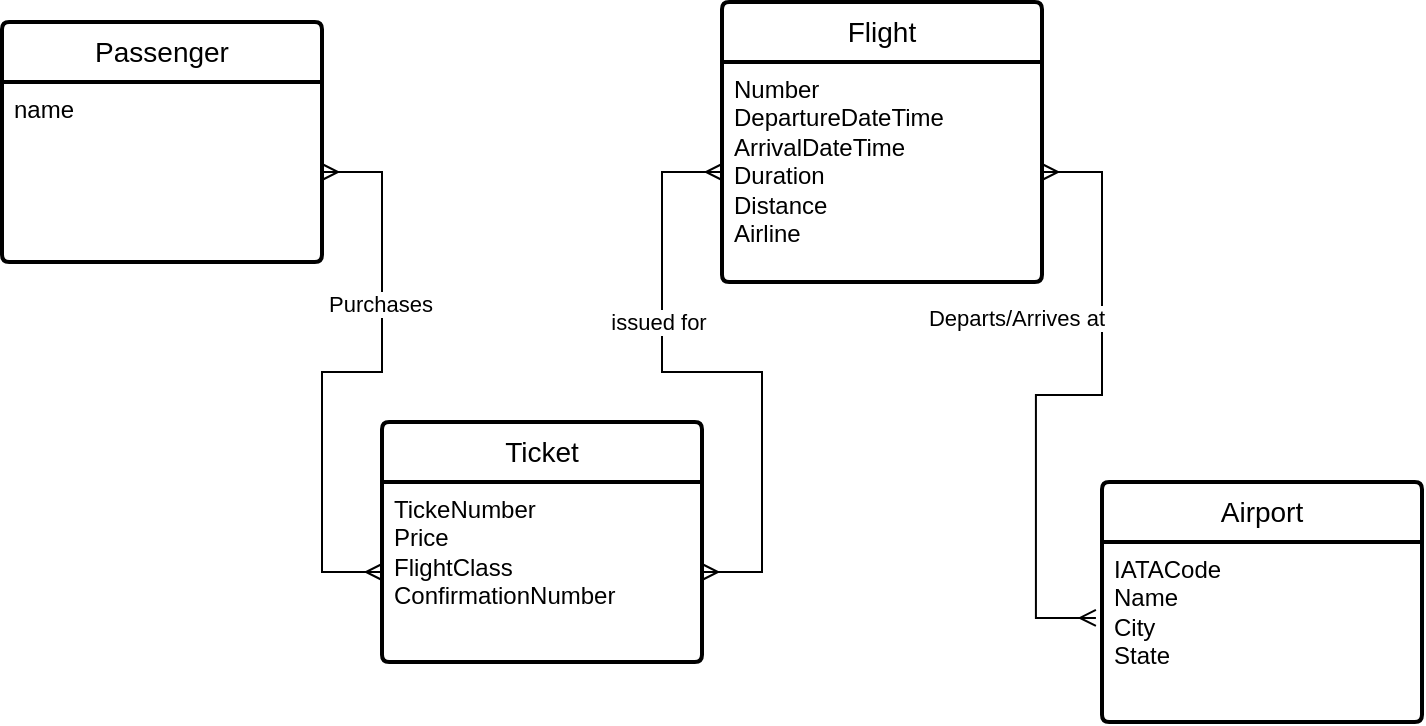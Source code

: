 <mxfile version="21.6.2" type="github">
  <diagram id="R2lEEEUBdFMjLlhIrx00" name="Page-1">
    <mxGraphModel dx="880" dy="478" grid="1" gridSize="10" guides="1" tooltips="1" connect="1" arrows="1" fold="1" page="1" pageScale="1" pageWidth="850" pageHeight="1100" math="0" shadow="0" extFonts="Permanent Marker^https://fonts.googleapis.com/css?family=Permanent+Marker">
      <root>
        <mxCell id="0" />
        <mxCell id="1" parent="0" />
        <mxCell id="YEaXEwViCjbyfSpY4t3R-1" value="Passenger" style="swimlane;childLayout=stackLayout;horizontal=1;startSize=30;horizontalStack=0;rounded=1;fontSize=14;fontStyle=0;strokeWidth=2;resizeParent=0;resizeLast=1;shadow=0;dashed=0;align=center;arcSize=4;whiteSpace=wrap;html=1;" vertex="1" parent="1">
          <mxGeometry x="30" y="40" width="160" height="120" as="geometry" />
        </mxCell>
        <mxCell id="YEaXEwViCjbyfSpY4t3R-2" value="name" style="align=left;strokeColor=none;fillColor=none;spacingLeft=4;fontSize=12;verticalAlign=top;resizable=0;rotatable=0;part=1;html=1;" vertex="1" parent="YEaXEwViCjbyfSpY4t3R-1">
          <mxGeometry y="30" width="160" height="90" as="geometry" />
        </mxCell>
        <mxCell id="YEaXEwViCjbyfSpY4t3R-3" value="Flight" style="swimlane;childLayout=stackLayout;horizontal=1;startSize=30;horizontalStack=0;rounded=1;fontSize=14;fontStyle=0;strokeWidth=2;resizeParent=0;resizeLast=1;shadow=0;dashed=0;align=center;arcSize=4;whiteSpace=wrap;html=1;" vertex="1" parent="1">
          <mxGeometry x="390" y="30" width="160" height="140" as="geometry" />
        </mxCell>
        <mxCell id="YEaXEwViCjbyfSpY4t3R-4" value="Number&lt;br&gt;DepartureDateTime&lt;br&gt;ArrivalDateTime&lt;br&gt;Duration&lt;br&gt;Distance&lt;br&gt;Airline" style="align=left;strokeColor=none;fillColor=none;spacingLeft=4;fontSize=12;verticalAlign=top;resizable=0;rotatable=0;part=1;html=1;" vertex="1" parent="YEaXEwViCjbyfSpY4t3R-3">
          <mxGeometry y="30" width="160" height="110" as="geometry" />
        </mxCell>
        <mxCell id="YEaXEwViCjbyfSpY4t3R-15" value="Airport" style="swimlane;childLayout=stackLayout;horizontal=1;startSize=30;horizontalStack=0;rounded=1;fontSize=14;fontStyle=0;strokeWidth=2;resizeParent=0;resizeLast=1;shadow=0;dashed=0;align=center;arcSize=4;whiteSpace=wrap;html=1;" vertex="1" parent="1">
          <mxGeometry x="580" y="270" width="160" height="120" as="geometry" />
        </mxCell>
        <mxCell id="YEaXEwViCjbyfSpY4t3R-16" value="IATACode&lt;br&gt;Name&lt;br&gt;City&lt;br&gt;State&lt;br&gt;" style="align=left;strokeColor=none;fillColor=none;spacingLeft=4;fontSize=12;verticalAlign=top;resizable=0;rotatable=0;part=1;html=1;" vertex="1" parent="YEaXEwViCjbyfSpY4t3R-15">
          <mxGeometry y="30" width="160" height="90" as="geometry" />
        </mxCell>
        <mxCell id="YEaXEwViCjbyfSpY4t3R-17" value="" style="edgeStyle=entityRelationEdgeStyle;fontSize=12;html=1;endArrow=ERmany;startArrow=ERmany;rounded=0;exitX=-0.019;exitY=0.422;exitDx=0;exitDy=0;exitPerimeter=0;" edge="1" parent="1" source="YEaXEwViCjbyfSpY4t3R-16" target="YEaXEwViCjbyfSpY4t3R-4">
          <mxGeometry width="100" height="100" relative="1" as="geometry">
            <mxPoint x="440" y="280" as="sourcePoint" />
            <mxPoint x="540" y="180" as="targetPoint" />
            <Array as="points">
              <mxPoint x="600" y="240" />
              <mxPoint x="600" y="230" />
            </Array>
          </mxGeometry>
        </mxCell>
        <mxCell id="YEaXEwViCjbyfSpY4t3R-18" value="Departs/Arrives at" style="edgeLabel;html=1;align=center;verticalAlign=middle;resizable=0;points=[];" vertex="1" connectable="0" parent="YEaXEwViCjbyfSpY4t3R-17">
          <mxGeometry x="-0.32" y="-1" relative="1" as="geometry">
            <mxPoint x="-11" y="-73" as="offset" />
          </mxGeometry>
        </mxCell>
        <mxCell id="YEaXEwViCjbyfSpY4t3R-19" value="Ticket" style="swimlane;childLayout=stackLayout;horizontal=1;startSize=30;horizontalStack=0;rounded=1;fontSize=14;fontStyle=0;strokeWidth=2;resizeParent=0;resizeLast=1;shadow=0;dashed=0;align=center;arcSize=4;whiteSpace=wrap;html=1;" vertex="1" parent="1">
          <mxGeometry x="220" y="240" width="160" height="120" as="geometry" />
        </mxCell>
        <mxCell id="YEaXEwViCjbyfSpY4t3R-20" value="TickeNumber&lt;br&gt;Price&lt;br&gt;FlightClass&lt;br&gt;ConfirmationNumber" style="align=left;strokeColor=none;fillColor=none;spacingLeft=4;fontSize=12;verticalAlign=top;resizable=0;rotatable=0;part=1;html=1;" vertex="1" parent="YEaXEwViCjbyfSpY4t3R-19">
          <mxGeometry y="30" width="160" height="90" as="geometry" />
        </mxCell>
        <mxCell id="YEaXEwViCjbyfSpY4t3R-21" value="" style="edgeStyle=entityRelationEdgeStyle;fontSize=12;html=1;endArrow=ERmany;startArrow=ERmany;rounded=0;exitX=0;exitY=0.5;exitDx=0;exitDy=0;" edge="1" parent="1" source="YEaXEwViCjbyfSpY4t3R-20" target="YEaXEwViCjbyfSpY4t3R-2">
          <mxGeometry width="100" height="100" relative="1" as="geometry">
            <mxPoint x="10" y="330" as="sourcePoint" />
            <mxPoint x="110" y="260" as="targetPoint" />
            <Array as="points">
              <mxPoint x="-218.5" y="529" />
              <mxPoint x="-298.5" y="469" />
              <mxPoint x="146.5" y="399" />
            </Array>
          </mxGeometry>
        </mxCell>
        <mxCell id="YEaXEwViCjbyfSpY4t3R-22" value="Purchases" style="edgeLabel;html=1;align=center;verticalAlign=middle;resizable=0;points=[];" vertex="1" connectable="0" parent="YEaXEwViCjbyfSpY4t3R-21">
          <mxGeometry x="0.342" y="1" relative="1" as="geometry">
            <mxPoint as="offset" />
          </mxGeometry>
        </mxCell>
        <mxCell id="YEaXEwViCjbyfSpY4t3R-23" value="" style="edgeStyle=entityRelationEdgeStyle;fontSize=12;html=1;endArrow=ERmany;startArrow=ERmany;rounded=0;entryX=0;entryY=0.5;entryDx=0;entryDy=0;exitX=1;exitY=0.5;exitDx=0;exitDy=0;" edge="1" parent="1" source="YEaXEwViCjbyfSpY4t3R-20" target="YEaXEwViCjbyfSpY4t3R-4">
          <mxGeometry width="100" height="100" relative="1" as="geometry">
            <mxPoint x="350" y="320" as="sourcePoint" />
            <mxPoint x="460" y="220" as="targetPoint" />
            <Array as="points">
              <mxPoint x="440" y="330" />
              <mxPoint x="480" y="300" />
            </Array>
          </mxGeometry>
        </mxCell>
        <mxCell id="YEaXEwViCjbyfSpY4t3R-24" value="issued for" style="edgeLabel;html=1;align=center;verticalAlign=middle;resizable=0;points=[];" vertex="1" connectable="0" parent="YEaXEwViCjbyfSpY4t3R-23">
          <mxGeometry x="0.323" y="2" relative="1" as="geometry">
            <mxPoint as="offset" />
          </mxGeometry>
        </mxCell>
      </root>
    </mxGraphModel>
  </diagram>
</mxfile>
